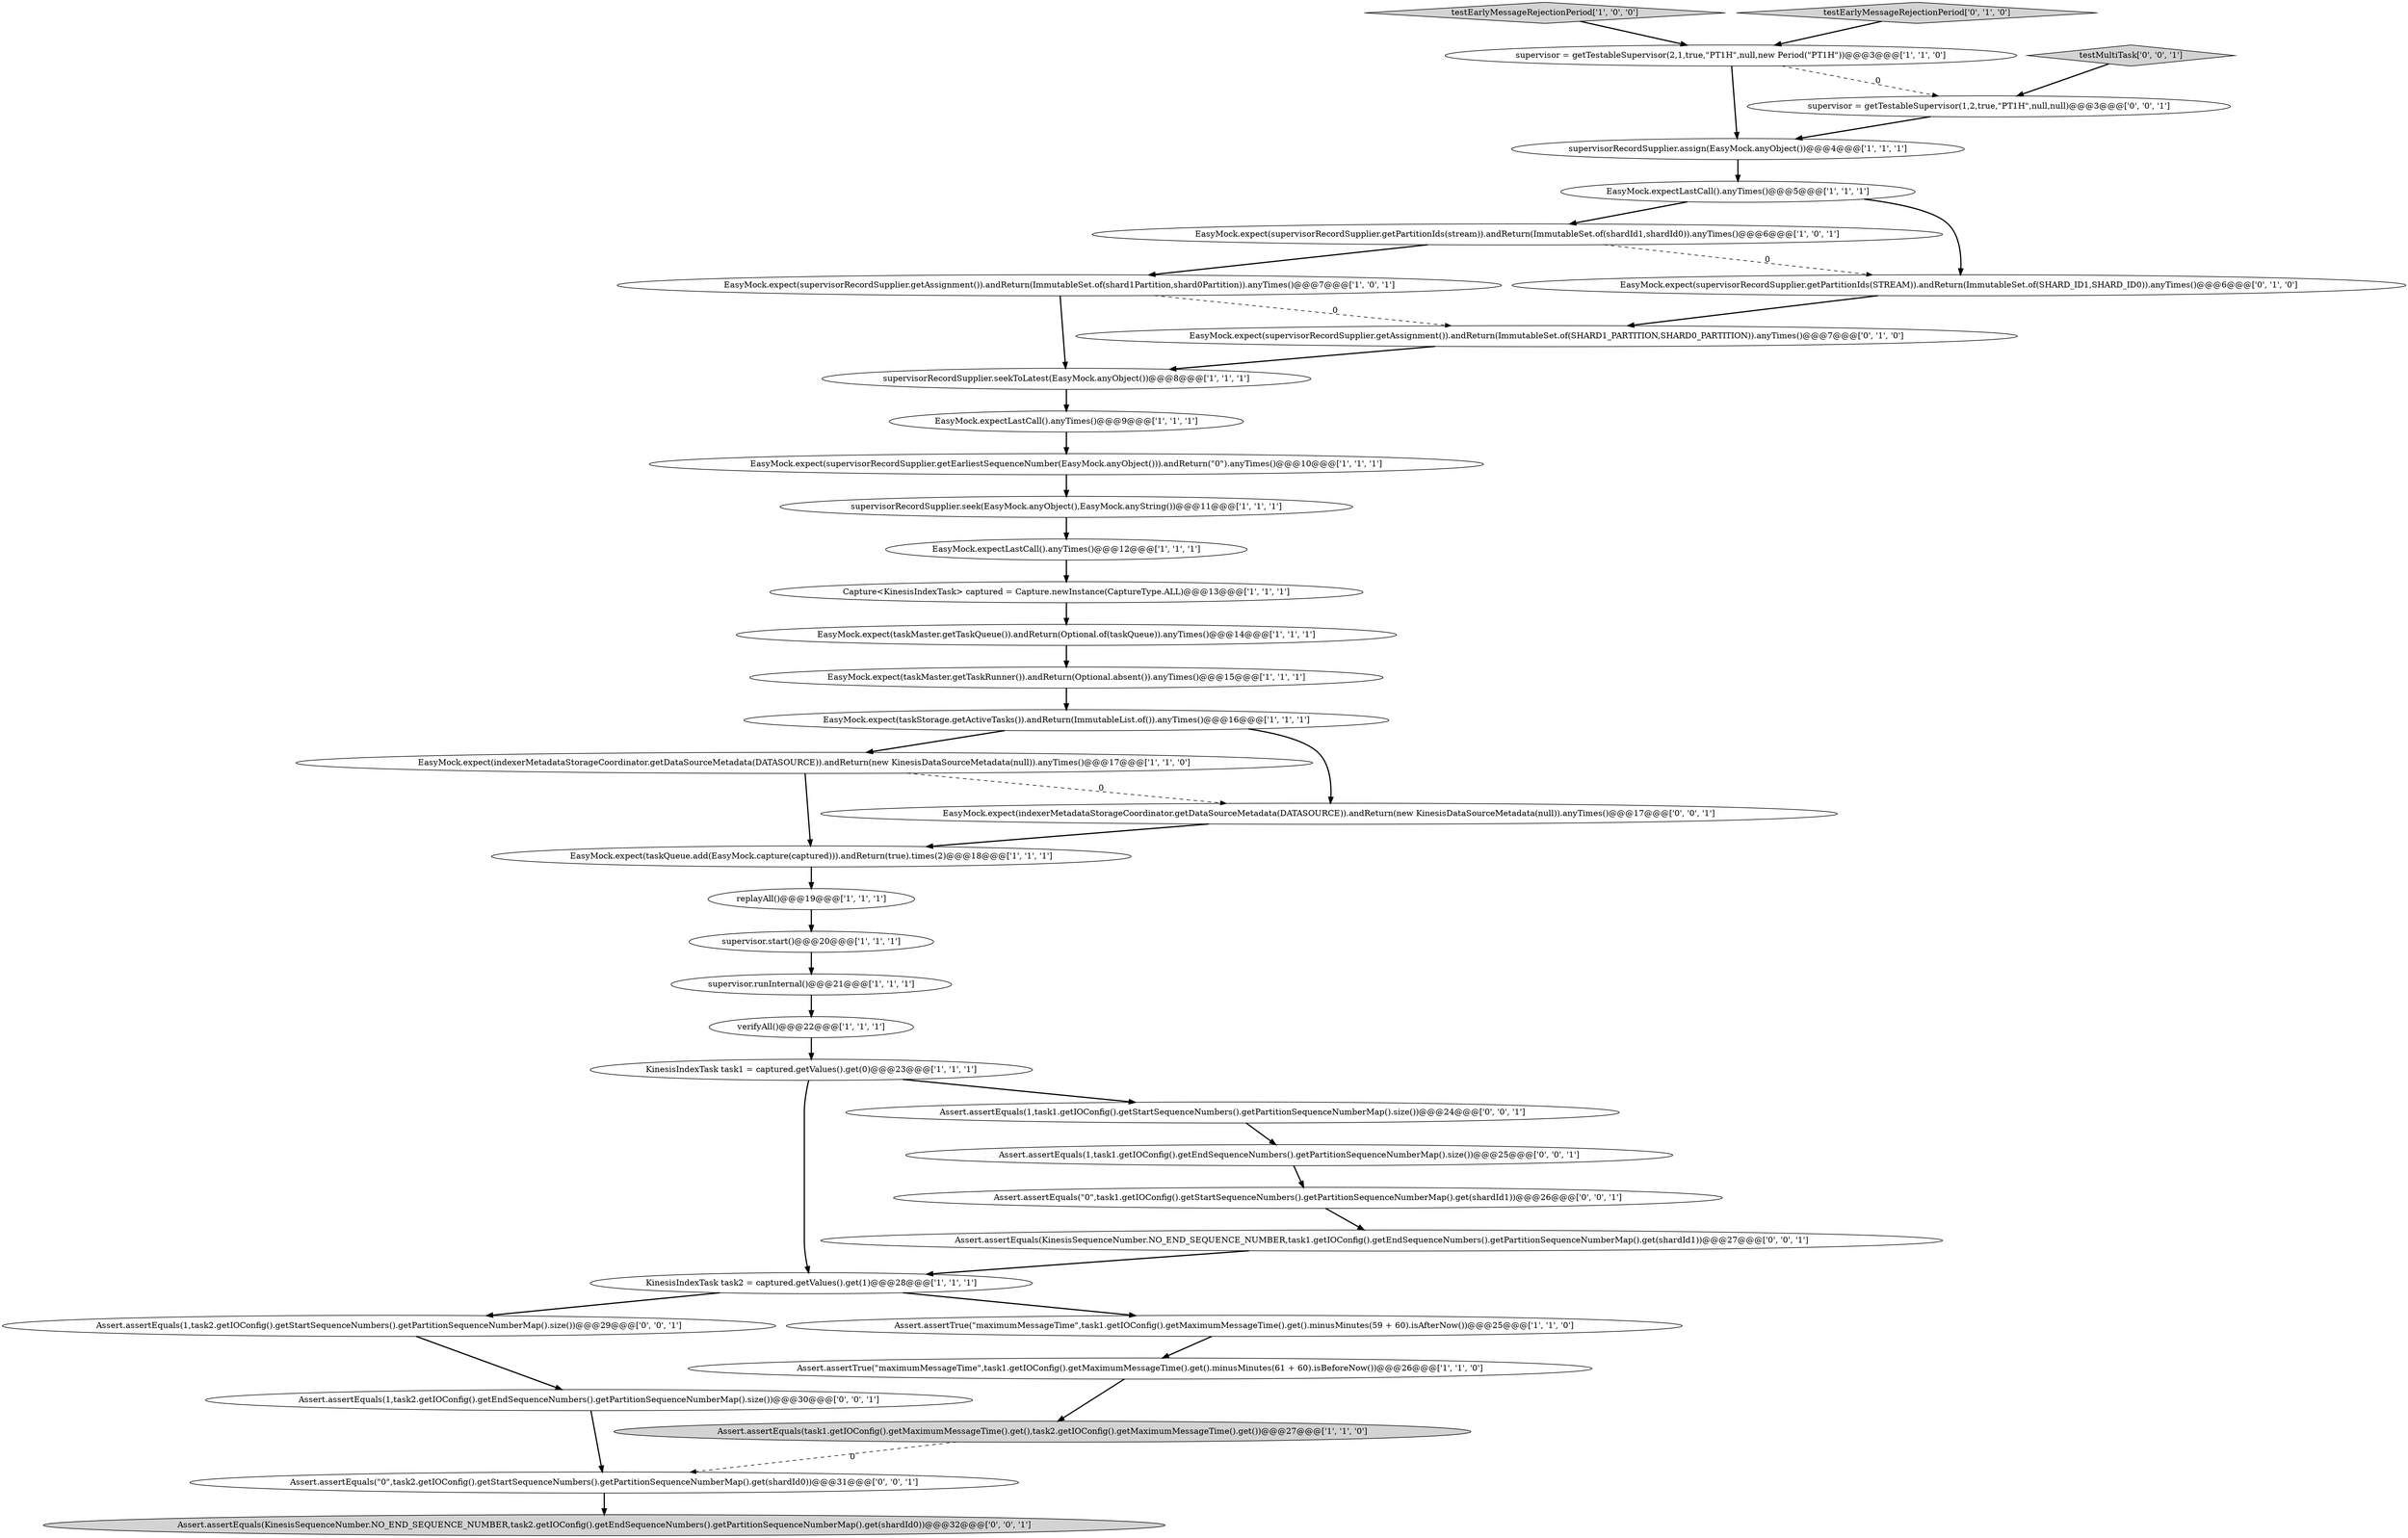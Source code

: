 digraph {
4 [style = filled, label = "EasyMock.expectLastCall().anyTimes()@@@12@@@['1', '1', '1']", fillcolor = white, shape = ellipse image = "AAA0AAABBB1BBB"];
6 [style = filled, label = "supervisorRecordSupplier.seek(EasyMock.anyObject(),EasyMock.anyString())@@@11@@@['1', '1', '1']", fillcolor = white, shape = ellipse image = "AAA0AAABBB1BBB"];
31 [style = filled, label = "supervisor = getTestableSupervisor(1,2,true,\"PT1H\",null,null)@@@3@@@['0', '0', '1']", fillcolor = white, shape = ellipse image = "AAA0AAABBB3BBB"];
20 [style = filled, label = "EasyMock.expect(supervisorRecordSupplier.getEarliestSequenceNumber(EasyMock.anyObject())).andReturn(\"0\").anyTimes()@@@10@@@['1', '1', '1']", fillcolor = white, shape = ellipse image = "AAA0AAABBB1BBB"];
37 [style = filled, label = "Assert.assertEquals(1,task2.getIOConfig().getEndSequenceNumbers().getPartitionSequenceNumberMap().size())@@@30@@@['0', '0', '1']", fillcolor = white, shape = ellipse image = "AAA0AAABBB3BBB"];
1 [style = filled, label = "KinesisIndexTask task2 = captured.getValues().get(1)@@@28@@@['1', '1', '1']", fillcolor = white, shape = ellipse image = "AAA0AAABBB1BBB"];
25 [style = filled, label = "testEarlyMessageRejectionPeriod['1', '0', '0']", fillcolor = lightgray, shape = diamond image = "AAA0AAABBB1BBB"];
30 [style = filled, label = "Assert.assertEquals(1,task2.getIOConfig().getStartSequenceNumbers().getPartitionSequenceNumberMap().size())@@@29@@@['0', '0', '1']", fillcolor = white, shape = ellipse image = "AAA0AAABBB3BBB"];
8 [style = filled, label = "KinesisIndexTask task1 = captured.getValues().get(0)@@@23@@@['1', '1', '1']", fillcolor = white, shape = ellipse image = "AAA0AAABBB1BBB"];
16 [style = filled, label = "EasyMock.expect(indexerMetadataStorageCoordinator.getDataSourceMetadata(DATASOURCE)).andReturn(new KinesisDataSourceMetadata(null)).anyTimes()@@@17@@@['1', '1', '0']", fillcolor = white, shape = ellipse image = "AAA0AAABBB1BBB"];
18 [style = filled, label = "EasyMock.expect(taskMaster.getTaskRunner()).andReturn(Optional.absent()).anyTimes()@@@15@@@['1', '1', '1']", fillcolor = white, shape = ellipse image = "AAA0AAABBB1BBB"];
29 [style = filled, label = "Assert.assertEquals(\"0\",task1.getIOConfig().getStartSequenceNumbers().getPartitionSequenceNumberMap().get(shardId1))@@@26@@@['0', '0', '1']", fillcolor = white, shape = ellipse image = "AAA0AAABBB3BBB"];
36 [style = filled, label = "Assert.assertEquals(\"0\",task2.getIOConfig().getStartSequenceNumbers().getPartitionSequenceNumberMap().get(shardId0))@@@31@@@['0', '0', '1']", fillcolor = white, shape = ellipse image = "AAA0AAABBB3BBB"];
23 [style = filled, label = "supervisorRecordSupplier.seekToLatest(EasyMock.anyObject())@@@8@@@['1', '1', '1']", fillcolor = white, shape = ellipse image = "AAA0AAABBB1BBB"];
33 [style = filled, label = "Assert.assertEquals(KinesisSequenceNumber.NO_END_SEQUENCE_NUMBER,task2.getIOConfig().getEndSequenceNumbers().getPartitionSequenceNumberMap().get(shardId0))@@@32@@@['0', '0', '1']", fillcolor = lightgray, shape = ellipse image = "AAA0AAABBB3BBB"];
17 [style = filled, label = "supervisorRecordSupplier.assign(EasyMock.anyObject())@@@4@@@['1', '1', '1']", fillcolor = white, shape = ellipse image = "AAA0AAABBB1BBB"];
35 [style = filled, label = "Assert.assertEquals(1,task1.getIOConfig().getEndSequenceNumbers().getPartitionSequenceNumberMap().size())@@@25@@@['0', '0', '1']", fillcolor = white, shape = ellipse image = "AAA0AAABBB3BBB"];
7 [style = filled, label = "supervisor.runInternal()@@@21@@@['1', '1', '1']", fillcolor = white, shape = ellipse image = "AAA0AAABBB1BBB"];
26 [style = filled, label = "EasyMock.expect(supervisorRecordSupplier.getAssignment()).andReturn(ImmutableSet.of(SHARD1_PARTITION,SHARD0_PARTITION)).anyTimes()@@@7@@@['0', '1', '0']", fillcolor = white, shape = ellipse image = "AAA1AAABBB2BBB"];
0 [style = filled, label = "EasyMock.expectLastCall().anyTimes()@@@9@@@['1', '1', '1']", fillcolor = white, shape = ellipse image = "AAA0AAABBB1BBB"];
34 [style = filled, label = "EasyMock.expect(indexerMetadataStorageCoordinator.getDataSourceMetadata(DATASOURCE)).andReturn(new KinesisDataSourceMetadata(null)).anyTimes()@@@17@@@['0', '0', '1']", fillcolor = white, shape = ellipse image = "AAA0AAABBB3BBB"];
21 [style = filled, label = "supervisor = getTestableSupervisor(2,1,true,\"PT1H\",null,new Period(\"PT1H\"))@@@3@@@['1', '1', '0']", fillcolor = white, shape = ellipse image = "AAA0AAABBB1BBB"];
22 [style = filled, label = "EasyMock.expectLastCall().anyTimes()@@@5@@@['1', '1', '1']", fillcolor = white, shape = ellipse image = "AAA0AAABBB1BBB"];
10 [style = filled, label = "verifyAll()@@@22@@@['1', '1', '1']", fillcolor = white, shape = ellipse image = "AAA0AAABBB1BBB"];
12 [style = filled, label = "EasyMock.expect(supervisorRecordSupplier.getPartitionIds(stream)).andReturn(ImmutableSet.of(shardId1,shardId0)).anyTimes()@@@6@@@['1', '0', '1']", fillcolor = white, shape = ellipse image = "AAA0AAABBB1BBB"];
11 [style = filled, label = "Capture<KinesisIndexTask> captured = Capture.newInstance(CaptureType.ALL)@@@13@@@['1', '1', '1']", fillcolor = white, shape = ellipse image = "AAA0AAABBB1BBB"];
38 [style = filled, label = "testMultiTask['0', '0', '1']", fillcolor = lightgray, shape = diamond image = "AAA0AAABBB3BBB"];
15 [style = filled, label = "EasyMock.expect(supervisorRecordSupplier.getAssignment()).andReturn(ImmutableSet.of(shard1Partition,shard0Partition)).anyTimes()@@@7@@@['1', '0', '1']", fillcolor = white, shape = ellipse image = "AAA0AAABBB1BBB"];
5 [style = filled, label = "EasyMock.expect(taskStorage.getActiveTasks()).andReturn(ImmutableList.of()).anyTimes()@@@16@@@['1', '1', '1']", fillcolor = white, shape = ellipse image = "AAA0AAABBB1BBB"];
3 [style = filled, label = "Assert.assertTrue(\"maximumMessageTime\",task1.getIOConfig().getMaximumMessageTime().get().minusMinutes(59 + 60).isAfterNow())@@@25@@@['1', '1', '0']", fillcolor = white, shape = ellipse image = "AAA0AAABBB1BBB"];
27 [style = filled, label = "testEarlyMessageRejectionPeriod['0', '1', '0']", fillcolor = lightgray, shape = diamond image = "AAA0AAABBB2BBB"];
19 [style = filled, label = "EasyMock.expect(taskQueue.add(EasyMock.capture(captured))).andReturn(true).times(2)@@@18@@@['1', '1', '1']", fillcolor = white, shape = ellipse image = "AAA0AAABBB1BBB"];
14 [style = filled, label = "replayAll()@@@19@@@['1', '1', '1']", fillcolor = white, shape = ellipse image = "AAA0AAABBB1BBB"];
9 [style = filled, label = "supervisor.start()@@@20@@@['1', '1', '1']", fillcolor = white, shape = ellipse image = "AAA0AAABBB1BBB"];
28 [style = filled, label = "EasyMock.expect(supervisorRecordSupplier.getPartitionIds(STREAM)).andReturn(ImmutableSet.of(SHARD_ID1,SHARD_ID0)).anyTimes()@@@6@@@['0', '1', '0']", fillcolor = white, shape = ellipse image = "AAA1AAABBB2BBB"];
2 [style = filled, label = "Assert.assertEquals(task1.getIOConfig().getMaximumMessageTime().get(),task2.getIOConfig().getMaximumMessageTime().get())@@@27@@@['1', '1', '0']", fillcolor = lightgray, shape = ellipse image = "AAA0AAABBB1BBB"];
39 [style = filled, label = "Assert.assertEquals(1,task1.getIOConfig().getStartSequenceNumbers().getPartitionSequenceNumberMap().size())@@@24@@@['0', '0', '1']", fillcolor = white, shape = ellipse image = "AAA0AAABBB3BBB"];
13 [style = filled, label = "EasyMock.expect(taskMaster.getTaskQueue()).andReturn(Optional.of(taskQueue)).anyTimes()@@@14@@@['1', '1', '1']", fillcolor = white, shape = ellipse image = "AAA0AAABBB1BBB"];
32 [style = filled, label = "Assert.assertEquals(KinesisSequenceNumber.NO_END_SEQUENCE_NUMBER,task1.getIOConfig().getEndSequenceNumbers().getPartitionSequenceNumberMap().get(shardId1))@@@27@@@['0', '0', '1']", fillcolor = white, shape = ellipse image = "AAA0AAABBB3BBB"];
24 [style = filled, label = "Assert.assertTrue(\"maximumMessageTime\",task1.getIOConfig().getMaximumMessageTime().get().minusMinutes(61 + 60).isBeforeNow())@@@26@@@['1', '1', '0']", fillcolor = white, shape = ellipse image = "AAA0AAABBB1BBB"];
2->36 [style = dashed, label="0"];
3->24 [style = bold, label=""];
6->4 [style = bold, label=""];
20->6 [style = bold, label=""];
16->34 [style = dashed, label="0"];
30->37 [style = bold, label=""];
7->10 [style = bold, label=""];
24->2 [style = bold, label=""];
12->28 [style = dashed, label="0"];
12->15 [style = bold, label=""];
39->35 [style = bold, label=""];
4->11 [style = bold, label=""];
16->19 [style = bold, label=""];
15->23 [style = bold, label=""];
21->17 [style = bold, label=""];
18->5 [style = bold, label=""];
28->26 [style = bold, label=""];
10->8 [style = bold, label=""];
8->39 [style = bold, label=""];
5->34 [style = bold, label=""];
14->9 [style = bold, label=""];
13->18 [style = bold, label=""];
23->0 [style = bold, label=""];
32->1 [style = bold, label=""];
8->1 [style = bold, label=""];
25->21 [style = bold, label=""];
0->20 [style = bold, label=""];
37->36 [style = bold, label=""];
1->3 [style = bold, label=""];
31->17 [style = bold, label=""];
29->32 [style = bold, label=""];
22->28 [style = bold, label=""];
11->13 [style = bold, label=""];
1->30 [style = bold, label=""];
38->31 [style = bold, label=""];
36->33 [style = bold, label=""];
35->29 [style = bold, label=""];
26->23 [style = bold, label=""];
17->22 [style = bold, label=""];
19->14 [style = bold, label=""];
22->12 [style = bold, label=""];
34->19 [style = bold, label=""];
15->26 [style = dashed, label="0"];
5->16 [style = bold, label=""];
27->21 [style = bold, label=""];
21->31 [style = dashed, label="0"];
9->7 [style = bold, label=""];
}
